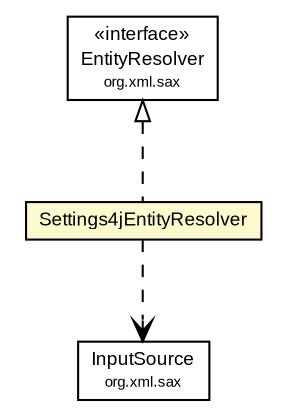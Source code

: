#!/usr/local/bin/dot
#
# Class diagram 
# Generated by UMLGraph version R5_6-24-gf6e263 (http://www.umlgraph.org/)
#

digraph G {
	edge [fontname="arial",fontsize=10,labelfontname="arial",labelfontsize=10];
	node [fontname="arial",fontsize=10,shape=plaintext];
	nodesep=0.25;
	ranksep=0.5;
	// org.settings4j.config.Settings4jEntityResolver
	c3599 [label=<<table title="org.settings4j.config.Settings4jEntityResolver" border="0" cellborder="1" cellspacing="0" cellpadding="2" port="p" bgcolor="lemonChiffon" href="./Settings4jEntityResolver.html">
		<tr><td><table border="0" cellspacing="0" cellpadding="1">
<tr><td align="center" balign="center"> Settings4jEntityResolver </td></tr>
		</table></td></tr>
		</table>>, URL="./Settings4jEntityResolver.html", fontname="arial", fontcolor="black", fontsize=9.0];
	//org.settings4j.config.Settings4jEntityResolver implements org.xml.sax.EntityResolver
	c3658:p -> c3599:p [dir=back,arrowtail=empty,style=dashed];
	// org.settings4j.config.Settings4jEntityResolver DEPEND org.xml.sax.InputSource
	c3599:p -> c3661:p [taillabel="", label="", headlabel="", fontname="arial", fontcolor="black", fontsize=10.0, color="black", arrowhead=open, style=dashed];
	// org.xml.sax.EntityResolver
	c3658 [label=<<table title="org.xml.sax.EntityResolver" border="0" cellborder="1" cellspacing="0" cellpadding="2" port="p" href="http://download.oracle.com/javase/1.6.0/docs/api/org/xml/sax/EntityResolver.html">
		<tr><td><table border="0" cellspacing="0" cellpadding="1">
<tr><td align="center" balign="center"> &#171;interface&#187; </td></tr>
<tr><td align="center" balign="center"> EntityResolver </td></tr>
<tr><td align="center" balign="center"><font point-size="7.0"> org.xml.sax </font></td></tr>
		</table></td></tr>
		</table>>, URL="http://download.oracle.com/javase/1.6.0/docs/api/org/xml/sax/EntityResolver.html", fontname="arial", fontcolor="black", fontsize=9.0];
	// org.xml.sax.InputSource
	c3661 [label=<<table title="org.xml.sax.InputSource" border="0" cellborder="1" cellspacing="0" cellpadding="2" port="p" href="http://download.oracle.com/javase/1.6.0/docs/api/org/xml/sax/InputSource.html">
		<tr><td><table border="0" cellspacing="0" cellpadding="1">
<tr><td align="center" balign="center"> InputSource </td></tr>
<tr><td align="center" balign="center"><font point-size="7.0"> org.xml.sax </font></td></tr>
		</table></td></tr>
		</table>>, URL="http://download.oracle.com/javase/1.6.0/docs/api/org/xml/sax/InputSource.html", fontname="arial", fontcolor="black", fontsize=9.0];
}

